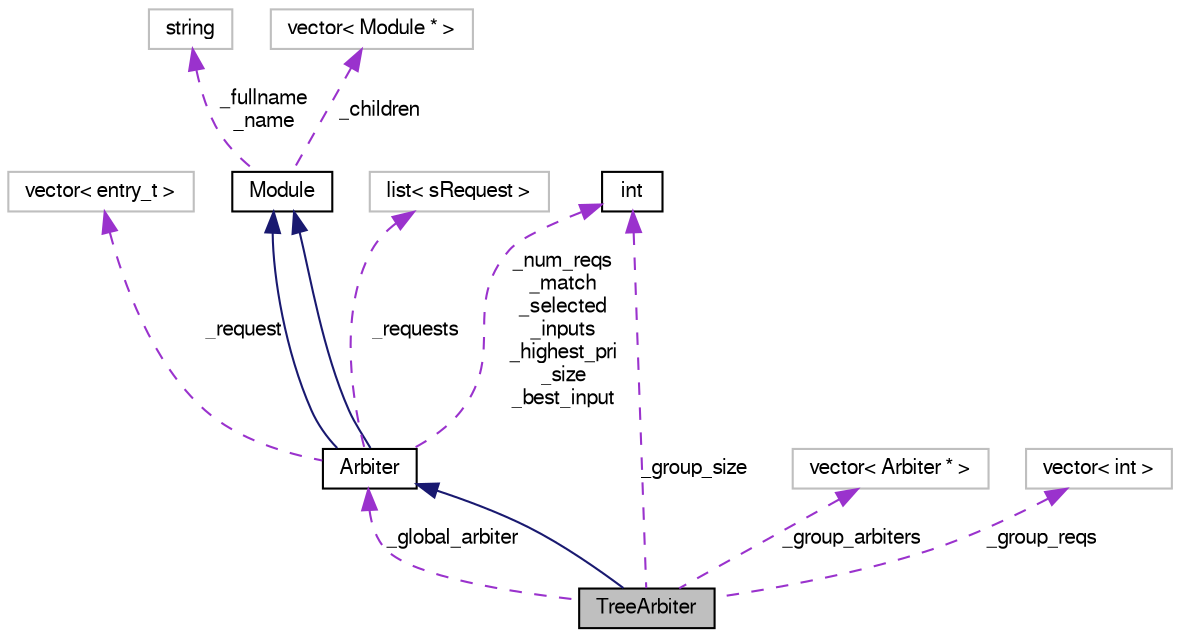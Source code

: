 digraph G
{
  bgcolor="transparent";
  edge [fontname="FreeSans",fontsize="10",labelfontname="FreeSans",labelfontsize="10"];
  node [fontname="FreeSans",fontsize="10",shape=record];
  Node1 [label="TreeArbiter",height=0.2,width=0.4,color="black", fillcolor="grey75", style="filled" fontcolor="black"];
  Node2 -> Node1 [dir=back,color="midnightblue",fontsize="10",style="solid",fontname="FreeSans"];
  Node2 [label="Arbiter",height=0.2,width=0.4,color="black",URL="$classArbiter.html"];
  Node3 -> Node2 [dir=back,color="midnightblue",fontsize="10",style="solid",fontname="FreeSans"];
  Node3 [label="Module",height=0.2,width=0.4,color="black",URL="$classModule.html"];
  Node4 -> Node3 [dir=back,color="darkorchid3",fontsize="10",style="dashed",label="_fullname\n_name",fontname="FreeSans"];
  Node4 [label="string",height=0.2,width=0.4,color="grey75"];
  Node5 -> Node3 [dir=back,color="darkorchid3",fontsize="10",style="dashed",label="_children",fontname="FreeSans"];
  Node5 [label="vector\< Module * \>",height=0.2,width=0.4,color="grey75"];
  Node3 -> Node2 [dir=back,color="midnightblue",fontsize="10",style="solid",fontname="FreeSans"];
  Node6 -> Node2 [dir=back,color="darkorchid3",fontsize="10",style="dashed",label="_request",fontname="FreeSans"];
  Node6 [label="vector\< entry_t \>",height=0.2,width=0.4,color="grey75"];
  Node7 -> Node2 [dir=back,color="darkorchid3",fontsize="10",style="dashed",label="_num_reqs\n_match\n_selected\n_inputs\n_highest_pri\n_size\n_best_input",fontname="FreeSans"];
  Node7 [label="int",height=0.2,width=0.4,color="black",URL="$classint.html"];
  Node8 -> Node2 [dir=back,color="darkorchid3",fontsize="10",style="dashed",label="_requests",fontname="FreeSans"];
  Node8 [label="list\< sRequest \>",height=0.2,width=0.4,color="grey75"];
  Node9 -> Node1 [dir=back,color="darkorchid3",fontsize="10",style="dashed",label="_group_arbiters",fontname="FreeSans"];
  Node9 [label="vector\< Arbiter * \>",height=0.2,width=0.4,color="grey75"];
  Node7 -> Node1 [dir=back,color="darkorchid3",fontsize="10",style="dashed",label="_group_size",fontname="FreeSans"];
  Node10 -> Node1 [dir=back,color="darkorchid3",fontsize="10",style="dashed",label="_group_reqs",fontname="FreeSans"];
  Node10 [label="vector\< int \>",height=0.2,width=0.4,color="grey75"];
  Node2 -> Node1 [dir=back,color="darkorchid3",fontsize="10",style="dashed",label="_global_arbiter",fontname="FreeSans"];
}
